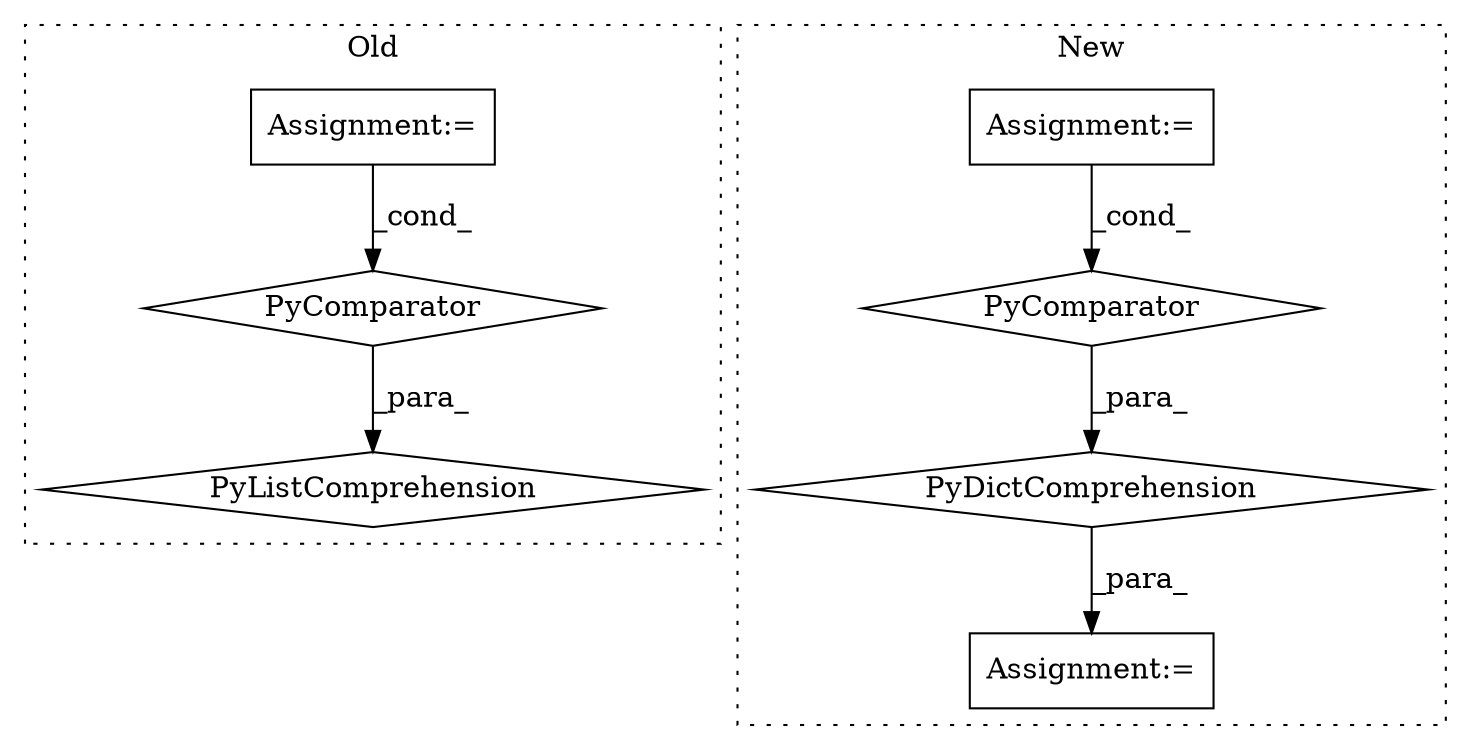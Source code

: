 digraph G {
subgraph cluster0 {
1 [label="PyComparator" a="113" s="5251" l="40" shape="diamond"];
5 [label="Assignment:=" a="7" s="5251" l="40" shape="box"];
7 [label="PyListComprehension" a="109" s="5159" l="140" shape="diamond"];
label = "Old";
style="dotted";
}
subgraph cluster1 {
2 [label="PyDictComprehension" a="110" s="5168" l="125" shape="diamond"];
3 [label="PyComparator" a="113" s="5251" l="34" shape="diamond"];
4 [label="Assignment:=" a="7" s="4424" l="25" shape="box"];
6 [label="Assignment:=" a="7" s="5154" l="14" shape="box"];
label = "New";
style="dotted";
}
1 -> 7 [label="_para_"];
2 -> 6 [label="_para_"];
3 -> 2 [label="_para_"];
4 -> 3 [label="_cond_"];
5 -> 1 [label="_cond_"];
}